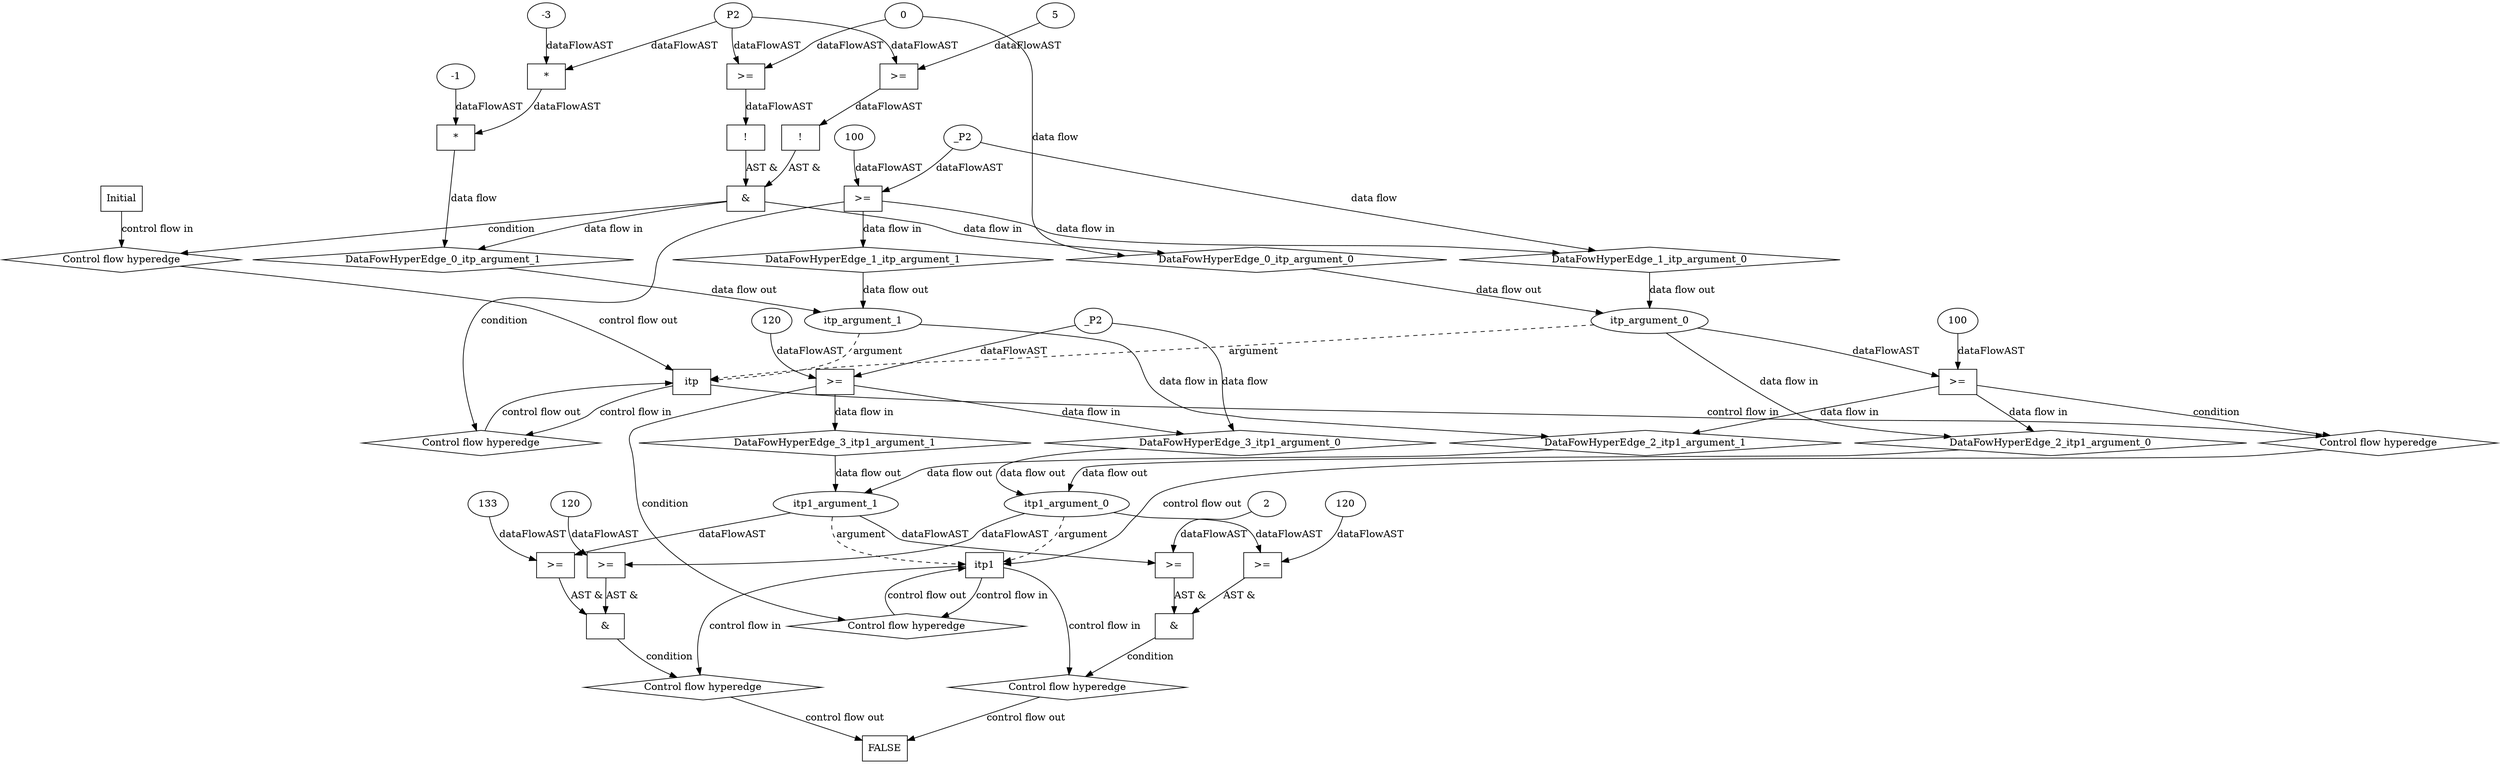 digraph dag {
"itp" [label="itp" nodeName="itp" class=cfn  shape="rect"];
"itp1" [label="itp1" nodeName="itp1" class=cfn  shape="rect"];
FALSE [label="FALSE" nodeName=FALSE class=cfn  shape="rect"];
Initial [label="Initial" nodeName=Initial class=cfn  shape="rect"];
ControlFowHyperEdge_0 [label="Control flow hyperedge" nodeName=ControlFowHyperEdge_0 class=controlFlowHyperEdge shape="diamond"];
"Initial" -> ControlFowHyperEdge_0 [label="control flow in"]
ControlFowHyperEdge_0 -> "itp" [label="control flow out"]
ControlFowHyperEdge_1 [label="Control flow hyperedge" nodeName=ControlFowHyperEdge_1 class=controlFlowHyperEdge shape="diamond"];
"itp" -> ControlFowHyperEdge_1 [label="control flow in"]
ControlFowHyperEdge_1 -> "itp" [label="control flow out"]
ControlFowHyperEdge_2 [label="Control flow hyperedge" nodeName=ControlFowHyperEdge_2 class=controlFlowHyperEdge shape="diamond"];
"itp" -> ControlFowHyperEdge_2 [label="control flow in"]
ControlFowHyperEdge_2 -> "itp1" [label="control flow out"]
ControlFowHyperEdge_3 [label="Control flow hyperedge" nodeName=ControlFowHyperEdge_3 class=controlFlowHyperEdge shape="diamond"];
"itp1" -> ControlFowHyperEdge_3 [label="control flow in"]
ControlFowHyperEdge_3 -> "itp1" [label="control flow out"]
ControlFowHyperEdge_4 [label="Control flow hyperedge" nodeName=ControlFowHyperEdge_4 class=controlFlowHyperEdge shape="diamond"];
"itp1" -> ControlFowHyperEdge_4 [label="control flow in"]
ControlFowHyperEdge_4 -> "FALSE" [label="control flow out"]
ControlFowHyperEdge_5 [label="Control flow hyperedge" nodeName=ControlFowHyperEdge_5 class=controlFlowHyperEdge shape="diamond"];
"itp1" -> ControlFowHyperEdge_5 [label="control flow in"]
ControlFowHyperEdge_5 -> "FALSE" [label="control flow out"]
"itp_argument_0" [label="itp_argument_0" nodeName=argument0 class=argument  head="itp" shape="oval"];
"itp_argument_0" -> "itp"[label="argument" style="dashed"]
"itp_argument_1" [label="itp_argument_1" nodeName=argument1 class=argument  head="itp" shape="oval"];
"itp_argument_1" -> "itp"[label="argument" style="dashed"]
"itp1_argument_0" [label="itp1_argument_0" nodeName=argument0 class=argument  head="itp1" shape="oval"];
"itp1_argument_0" -> "itp1"[label="argument" style="dashed"]
"itp1_argument_1" [label="itp1_argument_1" nodeName=argument1 class=argument  head="itp1" shape="oval"];
"itp1_argument_1" -> "itp1"[label="argument" style="dashed"]

"xxxitp___Initial_0xxx_and" [label="&" nodeName="xxxitp___Initial_0xxx_and" class=Operator shape="rect"];
"xxxitp___Initial_0xxxguard_0_node_0" [label="!" nodeName="xxxitp___Initial_0xxxguard_0_node_0" class=Operator shape="rect"];
"xxxitp___Initial_0xxxguard_0_node_1" [label=">=" nodeName="xxxitp___Initial_0xxxguard_0_node_1" class=Operator  shape="rect"];
"xxxitp___Initial_0xxxguard_0_node_1" -> "xxxitp___Initial_0xxxguard_0_node_0"[label="dataFlowAST"]
"xxxitp___Initial_0xxxdataFlow_0_node_0" -> "xxxitp___Initial_0xxxguard_0_node_1"[label="dataFlowAST"]
"xxxitp___Initial_0xxxdataFlow1_node_4" -> "xxxitp___Initial_0xxxguard_0_node_1"[label="dataFlowAST"]

"xxxitp___Initial_0xxxguard_0_node_0" -> "xxxitp___Initial_0xxx_and" [label="AST &"];
"xxxitp___Initial_0xxxguard1_node_0" [label="!" nodeName="xxxitp___Initial_0xxxguard1_node_0" class=Operator shape="rect"];
"xxxitp___Initial_0xxxguard1_node_1" [label=">=" nodeName="xxxitp___Initial_0xxxguard1_node_1" class=Operator  shape="rect"];
"xxxitp___Initial_0xxxguard1_node_3" [label="5" nodeName="xxxitp___Initial_0xxxguard1_node_3" class=Literal ];
"xxxitp___Initial_0xxxguard1_node_1" -> "xxxitp___Initial_0xxxguard1_node_0"[label="dataFlowAST"]
"xxxitp___Initial_0xxxdataFlow1_node_4" -> "xxxitp___Initial_0xxxguard1_node_1"[label="dataFlowAST"]
"xxxitp___Initial_0xxxguard1_node_3" -> "xxxitp___Initial_0xxxguard1_node_1"[label="dataFlowAST"]

"xxxitp___Initial_0xxxguard1_node_0" -> "xxxitp___Initial_0xxx_and" [label="AST &"];
"xxxitp___Initial_0xxx_and" -> "ControlFowHyperEdge_0" [label="condition"];
"xxxitp___Initial_0xxxdataFlow_0_node_0" [label="0" nodeName="xxxitp___Initial_0xxxdataFlow_0_node_0" class=Literal ];

"xxxitp___Initial_0xxxdataFlow_0_node_0" -> "DataFowHyperEdge_0_itp_argument_0" [label="data flow"];
"xxxitp___Initial_0xxxdataFlow1_node_0" [label="*" nodeName="xxxitp___Initial_0xxxdataFlow1_node_0" class=Operator  shape="rect"];
"xxxitp___Initial_0xxxdataFlow1_node_1" [label="-1" nodeName="xxxitp___Initial_0xxxdataFlow1_node_1" class=Coeff ];
"xxxitp___Initial_0xxxdataFlow1_node_2" [label="*" nodeName="xxxitp___Initial_0xxxdataFlow1_node_2" class=Operator  shape="rect"];
"xxxitp___Initial_0xxxdataFlow1_node_3" [label="-3" nodeName="xxxitp___Initial_0xxxdataFlow1_node_3" class=Coeff ];
"xxxitp___Initial_0xxxdataFlow1_node_4" [label="P2" nodeName="xxxitp___Initial_0xxxdataFlow1_node_4" class=Constant ];
"xxxitp___Initial_0xxxdataFlow1_node_1" -> "xxxitp___Initial_0xxxdataFlow1_node_0"[label="dataFlowAST"]
"xxxitp___Initial_0xxxdataFlow1_node_2" -> "xxxitp___Initial_0xxxdataFlow1_node_0"[label="dataFlowAST"]
"xxxitp___Initial_0xxxdataFlow1_node_4" -> "xxxitp___Initial_0xxxdataFlow1_node_2"[label="dataFlowAST"]
"xxxitp___Initial_0xxxdataFlow1_node_3" -> "xxxitp___Initial_0xxxdataFlow1_node_2"[label="dataFlowAST"]

"xxxitp___Initial_0xxxdataFlow1_node_0" -> "DataFowHyperEdge_0_itp_argument_1" [label="data flow"];
"xxxitp___itp_1xxxguard_0_node_0" [label=">=" nodeName="xxxitp___itp_1xxxguard_0_node_0" class=Operator  shape="rect"];
"xxxitp___itp_1xxxguard_0_node_1" [label="100" nodeName="xxxitp___itp_1xxxguard_0_node_1" class=Literal ];
"xxxitp___itp_1xxxguard_0_node_1" -> "xxxitp___itp_1xxxguard_0_node_0"[label="dataFlowAST"]
"xxxitp___itp_1xxxdataFlow_0_node_0" -> "xxxitp___itp_1xxxguard_0_node_0"[label="dataFlowAST"]

"xxxitp___itp_1xxxguard_0_node_0" -> "ControlFowHyperEdge_1" [label="condition"];
"xxxitp___itp_1xxxdataFlow_0_node_0" [label="_P2" nodeName="xxxitp___itp_1xxxdataFlow_0_node_0" class=Constant ];

"xxxitp___itp_1xxxdataFlow_0_node_0" -> "DataFowHyperEdge_1_itp_argument_0" [label="data flow"];
"xxxitp1___itp_2xxxguard_0_node_0" [label=">=" nodeName="xxxitp1___itp_2xxxguard_0_node_0" class=Operator  shape="rect"];
"xxxitp1___itp_2xxxguard_0_node_2" [label="100" nodeName="xxxitp1___itp_2xxxguard_0_node_2" class=Literal ];
"itp_argument_0" -> "xxxitp1___itp_2xxxguard_0_node_0"[label="dataFlowAST"]
"xxxitp1___itp_2xxxguard_0_node_2" -> "xxxitp1___itp_2xxxguard_0_node_0"[label="dataFlowAST"]

"xxxitp1___itp_2xxxguard_0_node_0" -> "ControlFowHyperEdge_2" [label="condition"];
"xxxitp1___itp1_3xxxguard_0_node_0" [label=">=" nodeName="xxxitp1___itp1_3xxxguard_0_node_0" class=Operator  shape="rect"];
"xxxitp1___itp1_3xxxguard_0_node_1" [label="120" nodeName="xxxitp1___itp1_3xxxguard_0_node_1" class=Literal ];
"xxxitp1___itp1_3xxxguard_0_node_1" -> "xxxitp1___itp1_3xxxguard_0_node_0"[label="dataFlowAST"]
"xxxitp1___itp1_3xxxdataFlow_0_node_0" -> "xxxitp1___itp1_3xxxguard_0_node_0"[label="dataFlowAST"]

"xxxitp1___itp1_3xxxguard_0_node_0" -> "ControlFowHyperEdge_3" [label="condition"];
"xxxitp1___itp1_3xxxdataFlow_0_node_0" [label="_P2" nodeName="xxxitp1___itp1_3xxxdataFlow_0_node_0" class=Constant ];

"xxxitp1___itp1_3xxxdataFlow_0_node_0" -> "DataFowHyperEdge_3_itp1_argument_0" [label="data flow"];
"xxxFALSE___itp1_4xxx_and" [label="&" nodeName="xxxFALSE___itp1_4xxx_and" class=Operator shape="rect"];
"xxxFALSE___itp1_4xxxguard_0_node_0" [label=">=" nodeName="xxxFALSE___itp1_4xxxguard_0_node_0" class=Operator  shape="rect"];
"xxxFALSE___itp1_4xxxguard_0_node_2" [label="133" nodeName="xxxFALSE___itp1_4xxxguard_0_node_2" class=Literal ];
"itp1_argument_1" -> "xxxFALSE___itp1_4xxxguard_0_node_0"[label="dataFlowAST"]
"xxxFALSE___itp1_4xxxguard_0_node_2" -> "xxxFALSE___itp1_4xxxguard_0_node_0"[label="dataFlowAST"]

"xxxFALSE___itp1_4xxxguard_0_node_0" -> "xxxFALSE___itp1_4xxx_and" [label="AST &"];
"xxxFALSE___itp1_4xxxguard1_node_0" [label=">=" nodeName="xxxFALSE___itp1_4xxxguard1_node_0" class=Operator  shape="rect"];
"xxxFALSE___itp1_4xxxguard1_node_2" [label="120" nodeName="xxxFALSE___itp1_4xxxguard1_node_2" class=Literal ];
"itp1_argument_0" -> "xxxFALSE___itp1_4xxxguard1_node_0"[label="dataFlowAST"]
"xxxFALSE___itp1_4xxxguard1_node_2" -> "xxxFALSE___itp1_4xxxguard1_node_0"[label="dataFlowAST"]

"xxxFALSE___itp1_4xxxguard1_node_0" -> "xxxFALSE___itp1_4xxx_and" [label="AST &"];
"xxxFALSE___itp1_4xxx_and" -> "ControlFowHyperEdge_4" [label="condition"];
"xxxFALSE___itp1_5xxx_and" [label="&" nodeName="xxxFALSE___itp1_5xxx_and" class=Operator shape="rect"];
"xxxFALSE___itp1_5xxxguard_0_node_0" [label=">=" nodeName="xxxFALSE___itp1_5xxxguard_0_node_0" class=Operator  shape="rect"];
"xxxFALSE___itp1_5xxxguard_0_node_1" [label="2" nodeName="xxxFALSE___itp1_5xxxguard_0_node_1" class=Literal ];
"xxxFALSE___itp1_5xxxguard_0_node_1" -> "xxxFALSE___itp1_5xxxguard_0_node_0"[label="dataFlowAST"]
"itp1_argument_1" -> "xxxFALSE___itp1_5xxxguard_0_node_0"[label="dataFlowAST"]

"xxxFALSE___itp1_5xxxguard_0_node_0" -> "xxxFALSE___itp1_5xxx_and" [label="AST &"];
"xxxFALSE___itp1_5xxxguard1_node_0" [label=">=" nodeName="xxxFALSE___itp1_5xxxguard1_node_0" class=Operator  shape="rect"];
"xxxFALSE___itp1_5xxxguard1_node_2" [label="120" nodeName="xxxFALSE___itp1_5xxxguard1_node_2" class=Literal ];
"itp1_argument_0" -> "xxxFALSE___itp1_5xxxguard1_node_0"[label="dataFlowAST"]
"xxxFALSE___itp1_5xxxguard1_node_2" -> "xxxFALSE___itp1_5xxxguard1_node_0"[label="dataFlowAST"]

"xxxFALSE___itp1_5xxxguard1_node_0" -> "xxxFALSE___itp1_5xxx_and" [label="AST &"];
"xxxFALSE___itp1_5xxx_and" -> "ControlFowHyperEdge_5" [label="condition"];
"DataFowHyperEdge_0_itp_argument_0" [label="DataFowHyperEdge_0_itp_argument_0" nodeName="DataFowHyperEdge_0_itp_argument_0" class=DataFlowHyperedge shape="diamond"];
"DataFowHyperEdge_0_itp_argument_0" -> "itp_argument_0"[label="data flow out"]
"xxxitp___Initial_0xxx_and" -> "DataFowHyperEdge_0_itp_argument_0"[label="data flow in"]
"DataFowHyperEdge_0_itp_argument_1" [label="DataFowHyperEdge_0_itp_argument_1" nodeName="DataFowHyperEdge_0_itp_argument_1" class=DataFlowHyperedge shape="diamond"];
"DataFowHyperEdge_0_itp_argument_1" -> "itp_argument_1"[label="data flow out"]
"xxxitp___Initial_0xxx_and" -> "DataFowHyperEdge_0_itp_argument_1"[label="data flow in"]
"DataFowHyperEdge_1_itp_argument_0" [label="DataFowHyperEdge_1_itp_argument_0" nodeName="DataFowHyperEdge_1_itp_argument_0" class=DataFlowHyperedge shape="diamond"];
"DataFowHyperEdge_1_itp_argument_0" -> "itp_argument_0"[label="data flow out"]
"xxxitp___itp_1xxxguard_0_node_0" -> "DataFowHyperEdge_1_itp_argument_0"[label="data flow in"]
"DataFowHyperEdge_1_itp_argument_1" [label="DataFowHyperEdge_1_itp_argument_1" nodeName="DataFowHyperEdge_1_itp_argument_1" class=DataFlowHyperedge shape="diamond"];
"DataFowHyperEdge_1_itp_argument_1" -> "itp_argument_1"[label="data flow out"]
"xxxitp___itp_1xxxguard_0_node_0" -> "DataFowHyperEdge_1_itp_argument_1"[label="data flow in"]
"DataFowHyperEdge_2_itp1_argument_0" [label="DataFowHyperEdge_2_itp1_argument_0" nodeName="DataFowHyperEdge_2_itp1_argument_0" class=DataFlowHyperedge shape="diamond"];
"DataFowHyperEdge_2_itp1_argument_0" -> "itp1_argument_0"[label="data flow out"]
"xxxitp1___itp_2xxxguard_0_node_0" -> "DataFowHyperEdge_2_itp1_argument_0"[label="data flow in"]
"DataFowHyperEdge_2_itp1_argument_1" [label="DataFowHyperEdge_2_itp1_argument_1" nodeName="DataFowHyperEdge_2_itp1_argument_1" class=DataFlowHyperedge shape="diamond"];
"DataFowHyperEdge_2_itp1_argument_1" -> "itp1_argument_1"[label="data flow out"]
"xxxitp1___itp_2xxxguard_0_node_0" -> "DataFowHyperEdge_2_itp1_argument_1"[label="data flow in"]
"DataFowHyperEdge_3_itp1_argument_0" [label="DataFowHyperEdge_3_itp1_argument_0" nodeName="DataFowHyperEdge_3_itp1_argument_0" class=DataFlowHyperedge shape="diamond"];
"DataFowHyperEdge_3_itp1_argument_0" -> "itp1_argument_0"[label="data flow out"]
"xxxitp1___itp1_3xxxguard_0_node_0" -> "DataFowHyperEdge_3_itp1_argument_0"[label="data flow in"]
"DataFowHyperEdge_3_itp1_argument_1" [label="DataFowHyperEdge_3_itp1_argument_1" nodeName="DataFowHyperEdge_3_itp1_argument_1" class=DataFlowHyperedge shape="diamond"];
"DataFowHyperEdge_3_itp1_argument_1" -> "itp1_argument_1"[label="data flow out"]
"xxxitp1___itp1_3xxxguard_0_node_0" -> "DataFowHyperEdge_3_itp1_argument_1"[label="data flow in"]
"itp_argument_0" -> "DataFowHyperEdge_2_itp1_argument_0"[label="data flow in"]
"itp_argument_1" -> "DataFowHyperEdge_2_itp1_argument_1"[label="data flow in"]




}
